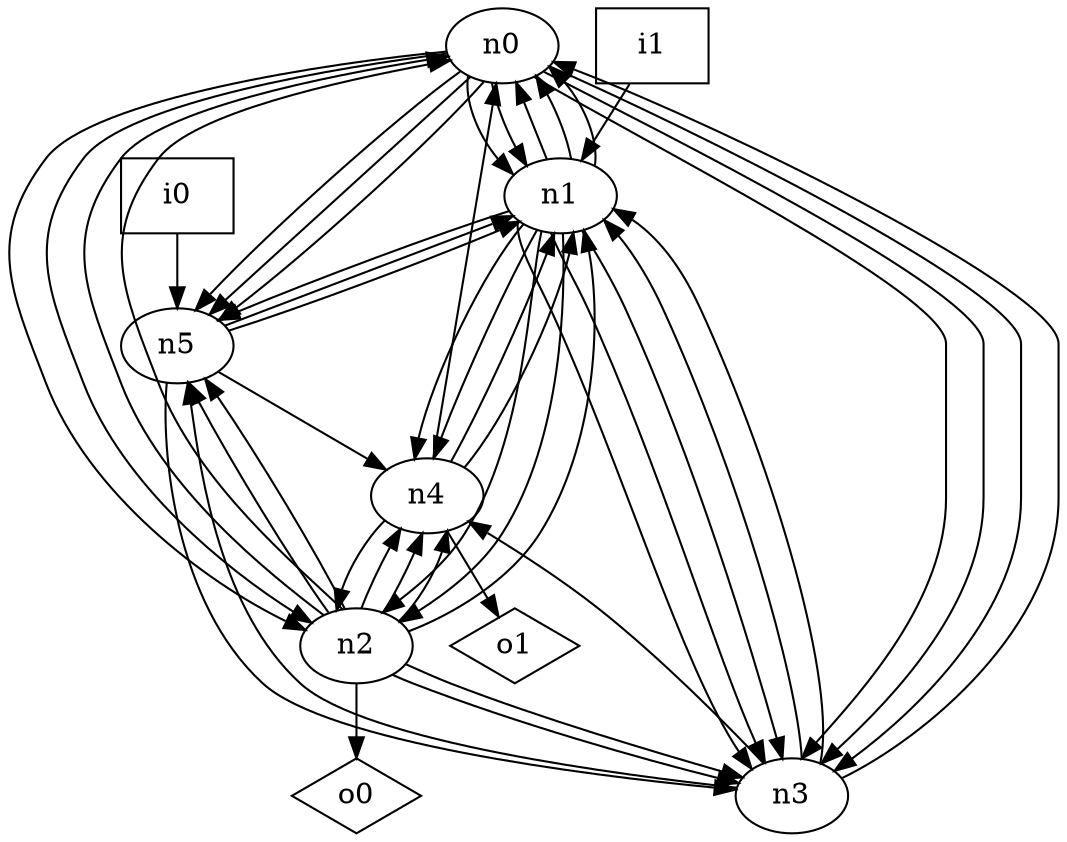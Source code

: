 digraph G {
n0 [label="n0"];
n1 [label="n1"];
n2 [label="n2"];
n3 [label="n3"];
n4 [label="n4"];
n5 [label="n5"];
n6 [label="i0",shape="box"];
n7 [label="i1",shape="box"];
n8 [label="o0",shape="diamond"];
n9 [label="o1",shape="diamond"];
n0 -> n1
n0 -> n1
n0 -> n2
n0 -> n2
n0 -> n3
n0 -> n3
n0 -> n3
n0 -> n5
n0 -> n5
n0 -> n5
n1 -> n0
n1 -> n0
n1 -> n0
n1 -> n2
n1 -> n2
n1 -> n3
n1 -> n3
n1 -> n3
n1 -> n4
n1 -> n4
n1 -> n5
n2 -> n0
n2 -> n0
n2 -> n1
n2 -> n3
n2 -> n3
n2 -> n4
n2 -> n4
n2 -> n4
n2 -> n5
n2 -> n5
n2 -> n8
n3 -> n0
n3 -> n1
n3 -> n1
n3 -> n4
n3 -> n5
n4 -> n0
n4 -> n1
n4 -> n1
n4 -> n2
n4 -> n9
n5 -> n1
n5 -> n1
n5 -> n3
n5 -> n4
n6 -> n5
n7 -> n1
}